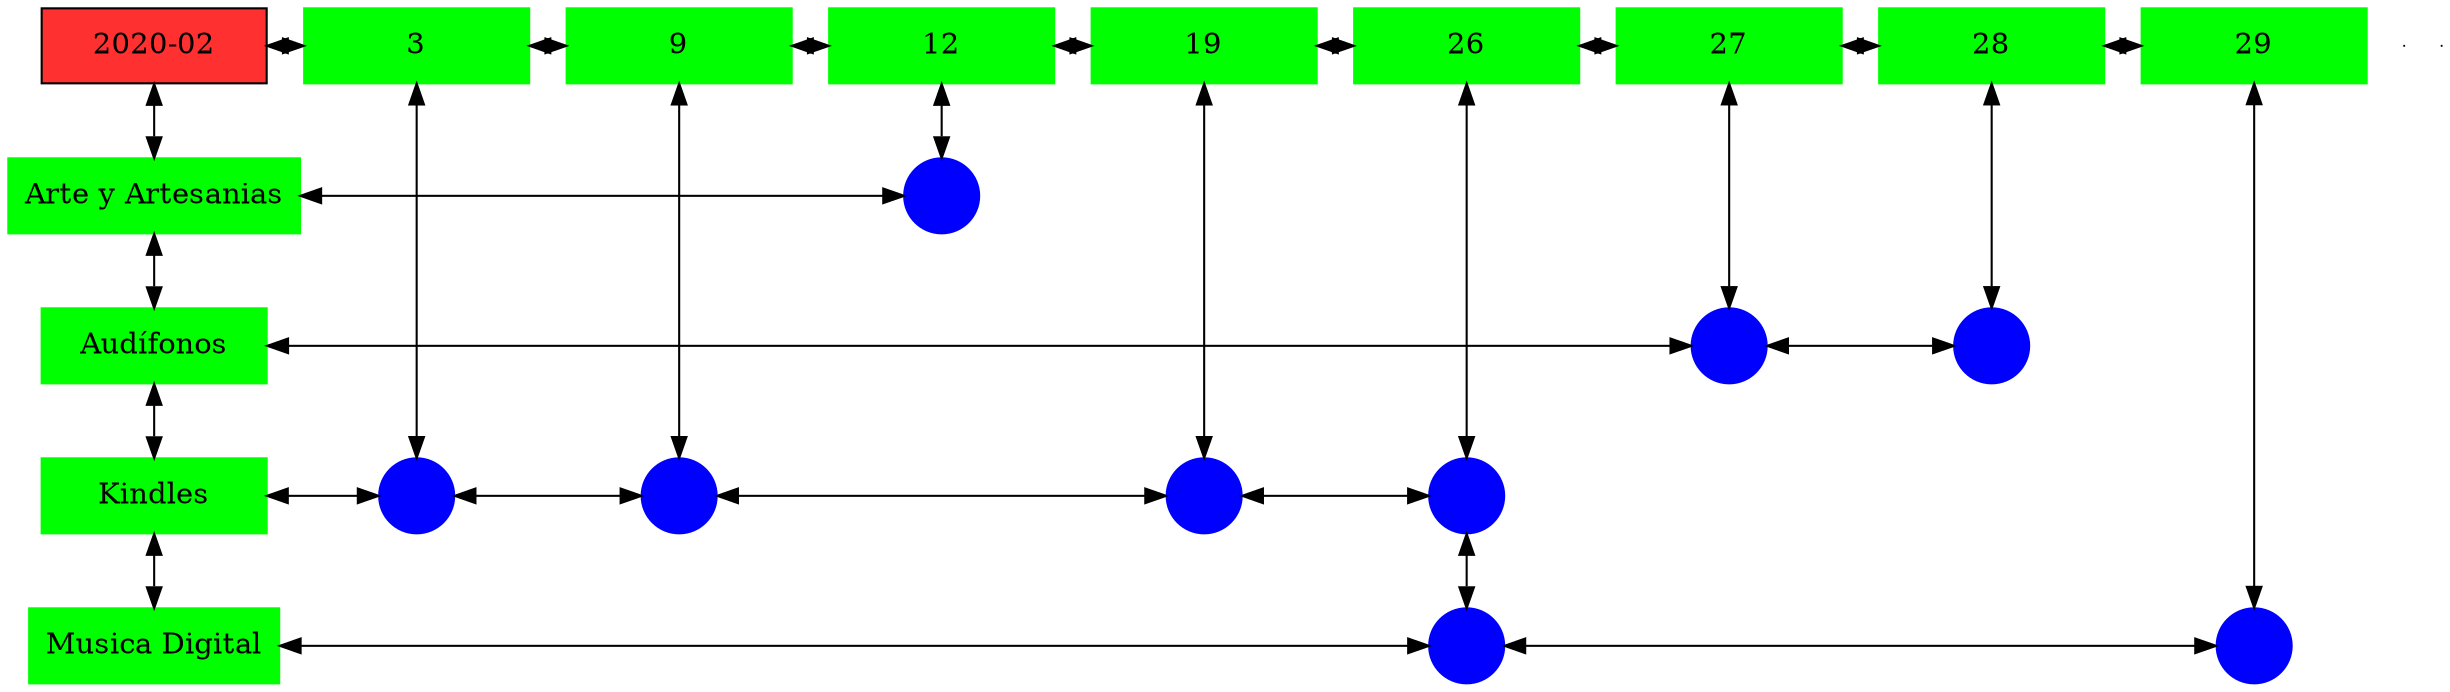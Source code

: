 digraph G{
node[shape="box"];
nodeMt[ label = "2020-02", width = 1.5, style = filled, fillcolor = firebrick1, group = 1 ];
e0[ shape = point, width = 0 ];
e1[ shape = point, width = 0 ];
node0xc001ee5e50[label="3",color=green,style =filled,width = 1.5 group=3];
nodeMt->node0xc001ee5e50[dir="both"];
{rank=same;nodeMt;node0xc001ee5e50;}
node0xc002040910[label="9",color=green,style =filled,width = 1.5 group=9];
node0xc001ee5e50->node0xc002040910[dir="both"];
{rank=same;node0xc001ee5e50;node0xc002040910;}
node0xc002284a00[label="12",color=green,style =filled,width = 1.5 group=12];
node0xc002040910->node0xc002284a00[dir="both"];
{rank=same;node0xc002040910;node0xc002284a00;}
node0xc002137f40[label="19",color=green,style =filled,width = 1.5 group=19];
node0xc002284a00->node0xc002137f40[dir="both"];
{rank=same;node0xc002284a00;node0xc002137f40;}
node0xc001f2cb90[label="26",color=green,style =filled,width = 1.5 group=26];
node0xc002137f40->node0xc001f2cb90[dir="both"];
{rank=same;node0xc002137f40;node0xc001f2cb90;}
node0xc002136050[label="27",color=green,style =filled,width = 1.5 group=27];
node0xc001f2cb90->node0xc002136050[dir="both"];
{rank=same;node0xc001f2cb90;node0xc002136050;}
node0xc002149040[label="28",color=green,style =filled,width = 1.5 group=28];
node0xc002136050->node0xc002149040[dir="both"];
{rank=same;node0xc002136050;node0xc002149040;}
node0xc001fc3cc0[label="29",color=green,style =filled,width = 1.5 group=29];
node0xc002149040->node0xc001fc3cc0[dir="both"];
{rank=same;node0xc002149040;node0xc001fc3cc0;}
node0xc0022849b0[label="Arte y Artesanias",color=green,style =filled width = 1.5 group=1];
node0xc002286680[label="",color=blue,style =filled, width = 0.5 group=12 shape=circle];
node0xc0022849b0->node0xc002286680[dir="both"];
{rank=same;node0xc0022849b0;node0xc002286680;}
node0xc002136000[label="Audífonos",color=green,style =filled width = 1.5 group=1];
node0xc00212b380[label="",color=blue,style =filled, width = 0.5 group=27 shape=circle];
node0xc002136000->node0xc00212b380[dir="both"];
{rank=same;node0xc002136000;node0xc00212b380;}
node0xc00213f900[label="",color=blue,style =filled, width = 0.5 group=28 shape=circle];
node0xc00212b380->node0xc00213f900[dir="both"];
{rank=same;node0xc00213f900;node0xc00212b380;}
node0xc001ee5e00[label="Kindles",color=green,style =filled width = 1.5 group=1];
node0xc001ee3280[label="",color=blue,style =filled, width = 0.5 group=3 shape=circle];
node0xc001ee5e00->node0xc001ee3280[dir="both"];
{rank=same;node0xc001ee5e00;node0xc001ee3280;}
node0xc002039480[label="",color=blue,style =filled, width = 0.5 group=9 shape=circle];
node0xc001ee3280->node0xc002039480[dir="both"];
{rank=same;node0xc002039480;node0xc001ee3280;}
node0xc00213ec00[label="",color=blue,style =filled, width = 0.5 group=19 shape=circle];
node0xc002039480->node0xc00213ec00[dir="both"];
{rank=same;node0xc00213ec00;node0xc002039480;}
node0xc001f28d00[label="",color=blue,style =filled, width = 0.5 group=26 shape=circle];
node0xc00213ec00->node0xc001f28d00[dir="both"];
{rank=same;node0xc001f28d00;node0xc00213ec00;}
node0xc001f4b130[label="Musica Digital",color=green,style =filled width = 1.5 group=1];
node0xc001f41900[label="",color=blue,style =filled, width = 0.5 group=26 shape=circle];
node0xc001f4b130->node0xc001f41900[dir="both"];
{rank=same;node0xc001f4b130;node0xc001f41900;}
node0xc0022b1d80[label="",color=blue,style =filled, width = 0.5 group=29 shape=circle];
node0xc001f41900->node0xc0022b1d80[dir="both"];
{rank=same;node0xc0022b1d80;node0xc001f41900;}
node0xc001ee5e50->node0xc001ee3280[dir="both"];
node0xc002040910->node0xc002039480[dir="both"];
node0xc002284a00->node0xc002286680[dir="both"];
node0xc002137f40->node0xc00213ec00[dir="both"];
node0xc001f2cb90->node0xc001f28d00[dir="both"];
node0xc001f28d00->node0xc001f41900[dir="both"];
node0xc002136050->node0xc00212b380[dir="both"];
node0xc002149040->node0xc00213f900[dir="both"];
node0xc001fc3cc0->node0xc0022b1d80[dir="both"];
nodeMt->node0xc0022849b0[dir="both"];
node0xc0022849b0->node0xc002136000[dir="both"];
node0xc002136000->node0xc001ee5e00[dir="both"];
node0xc001ee5e00->node0xc001f4b130[dir="both"];
}
